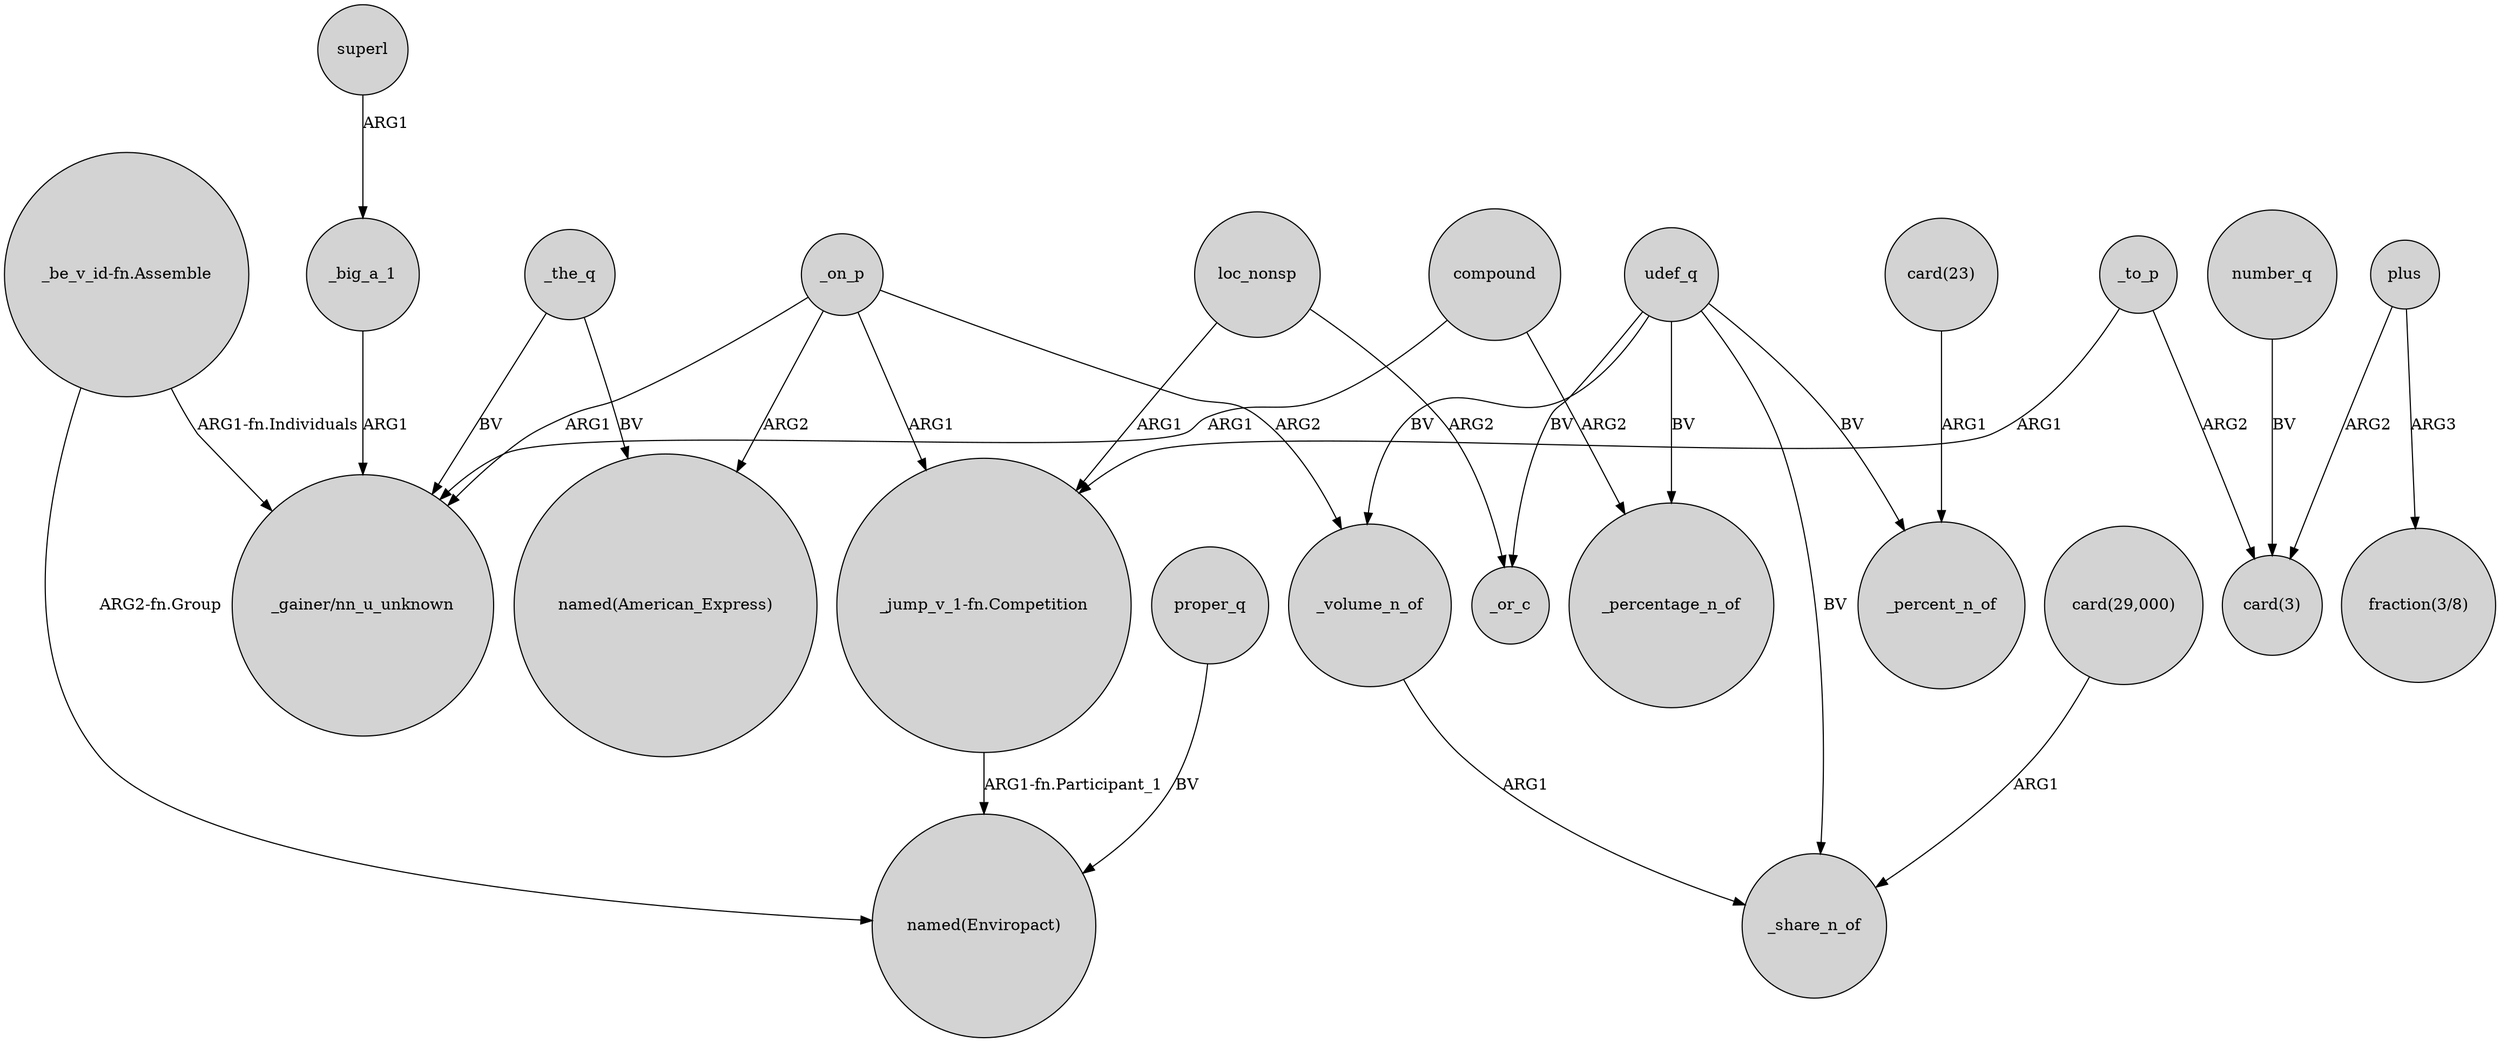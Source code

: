 digraph {
	node [shape=circle style=filled]
	"_be_v_id-fn.Assemble" -> "_gainer/nn_u_unknown" [label="ARG1-fn.Individuals"]
	loc_nonsp -> "_jump_v_1-fn.Competition" [label=ARG1]
	_the_q -> "named(American_Express)" [label=BV]
	_on_p -> "named(American_Express)" [label=ARG2]
	proper_q -> "named(Enviropact)" [label=BV]
	_on_p -> "_gainer/nn_u_unknown" [label=ARG1]
	compound -> "_gainer/nn_u_unknown" [label=ARG1]
	"card(23)" -> _percent_n_of [label=ARG1]
	"_be_v_id-fn.Assemble" -> "named(Enviropact)" [label="ARG2-fn.Group"]
	udef_q -> _volume_n_of [label=BV]
	udef_q -> _or_c [label=BV]
	udef_q -> _percentage_n_of [label=BV]
	superl -> _big_a_1 [label=ARG1]
	udef_q -> _percent_n_of [label=BV]
	_on_p -> "_jump_v_1-fn.Competition" [label=ARG1]
	udef_q -> _share_n_of [label=BV]
	plus -> "card(3)" [label=ARG2]
	plus -> "fraction(3/8)" [label=ARG3]
	_big_a_1 -> "_gainer/nn_u_unknown" [label=ARG1]
	"card(29,000)" -> _share_n_of [label=ARG1]
	_to_p -> "card(3)" [label=ARG2]
	_volume_n_of -> _share_n_of [label=ARG1]
	_on_p -> _volume_n_of [label=ARG2]
	"_jump_v_1-fn.Competition" -> "named(Enviropact)" [label="ARG1-fn.Participant_1"]
	compound -> _percentage_n_of [label=ARG2]
	_the_q -> "_gainer/nn_u_unknown" [label=BV]
	_to_p -> "_jump_v_1-fn.Competition" [label=ARG1]
	number_q -> "card(3)" [label=BV]
	loc_nonsp -> _or_c [label=ARG2]
}
